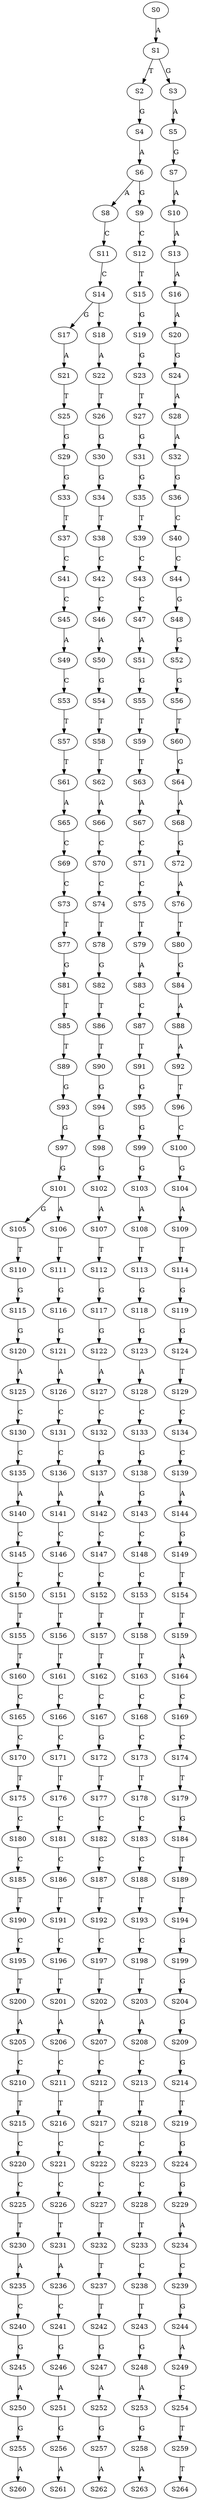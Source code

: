 strict digraph  {
	S0 -> S1 [ label = A ];
	S1 -> S2 [ label = T ];
	S1 -> S3 [ label = G ];
	S2 -> S4 [ label = G ];
	S3 -> S5 [ label = A ];
	S4 -> S6 [ label = A ];
	S5 -> S7 [ label = G ];
	S6 -> S8 [ label = A ];
	S6 -> S9 [ label = G ];
	S7 -> S10 [ label = A ];
	S8 -> S11 [ label = C ];
	S9 -> S12 [ label = C ];
	S10 -> S13 [ label = A ];
	S11 -> S14 [ label = C ];
	S12 -> S15 [ label = T ];
	S13 -> S16 [ label = A ];
	S14 -> S17 [ label = G ];
	S14 -> S18 [ label = C ];
	S15 -> S19 [ label = G ];
	S16 -> S20 [ label = A ];
	S17 -> S21 [ label = A ];
	S18 -> S22 [ label = A ];
	S19 -> S23 [ label = G ];
	S20 -> S24 [ label = G ];
	S21 -> S25 [ label = T ];
	S22 -> S26 [ label = T ];
	S23 -> S27 [ label = T ];
	S24 -> S28 [ label = A ];
	S25 -> S29 [ label = G ];
	S26 -> S30 [ label = G ];
	S27 -> S31 [ label = G ];
	S28 -> S32 [ label = A ];
	S29 -> S33 [ label = G ];
	S30 -> S34 [ label = G ];
	S31 -> S35 [ label = G ];
	S32 -> S36 [ label = G ];
	S33 -> S37 [ label = T ];
	S34 -> S38 [ label = T ];
	S35 -> S39 [ label = T ];
	S36 -> S40 [ label = C ];
	S37 -> S41 [ label = C ];
	S38 -> S42 [ label = C ];
	S39 -> S43 [ label = C ];
	S40 -> S44 [ label = C ];
	S41 -> S45 [ label = C ];
	S42 -> S46 [ label = C ];
	S43 -> S47 [ label = C ];
	S44 -> S48 [ label = G ];
	S45 -> S49 [ label = A ];
	S46 -> S50 [ label = A ];
	S47 -> S51 [ label = A ];
	S48 -> S52 [ label = G ];
	S49 -> S53 [ label = C ];
	S50 -> S54 [ label = G ];
	S51 -> S55 [ label = G ];
	S52 -> S56 [ label = G ];
	S53 -> S57 [ label = T ];
	S54 -> S58 [ label = T ];
	S55 -> S59 [ label = T ];
	S56 -> S60 [ label = T ];
	S57 -> S61 [ label = T ];
	S58 -> S62 [ label = T ];
	S59 -> S63 [ label = T ];
	S60 -> S64 [ label = G ];
	S61 -> S65 [ label = A ];
	S62 -> S66 [ label = A ];
	S63 -> S67 [ label = A ];
	S64 -> S68 [ label = A ];
	S65 -> S69 [ label = C ];
	S66 -> S70 [ label = C ];
	S67 -> S71 [ label = C ];
	S68 -> S72 [ label = G ];
	S69 -> S73 [ label = C ];
	S70 -> S74 [ label = C ];
	S71 -> S75 [ label = C ];
	S72 -> S76 [ label = A ];
	S73 -> S77 [ label = T ];
	S74 -> S78 [ label = T ];
	S75 -> S79 [ label = T ];
	S76 -> S80 [ label = T ];
	S77 -> S81 [ label = G ];
	S78 -> S82 [ label = G ];
	S79 -> S83 [ label = A ];
	S80 -> S84 [ label = G ];
	S81 -> S85 [ label = T ];
	S82 -> S86 [ label = T ];
	S83 -> S87 [ label = C ];
	S84 -> S88 [ label = A ];
	S85 -> S89 [ label = T ];
	S86 -> S90 [ label = T ];
	S87 -> S91 [ label = T ];
	S88 -> S92 [ label = A ];
	S89 -> S93 [ label = G ];
	S90 -> S94 [ label = G ];
	S91 -> S95 [ label = G ];
	S92 -> S96 [ label = T ];
	S93 -> S97 [ label = G ];
	S94 -> S98 [ label = G ];
	S95 -> S99 [ label = G ];
	S96 -> S100 [ label = C ];
	S97 -> S101 [ label = G ];
	S98 -> S102 [ label = G ];
	S99 -> S103 [ label = G ];
	S100 -> S104 [ label = G ];
	S101 -> S105 [ label = G ];
	S101 -> S106 [ label = A ];
	S102 -> S107 [ label = A ];
	S103 -> S108 [ label = A ];
	S104 -> S109 [ label = A ];
	S105 -> S110 [ label = T ];
	S106 -> S111 [ label = T ];
	S107 -> S112 [ label = T ];
	S108 -> S113 [ label = T ];
	S109 -> S114 [ label = T ];
	S110 -> S115 [ label = G ];
	S111 -> S116 [ label = G ];
	S112 -> S117 [ label = G ];
	S113 -> S118 [ label = G ];
	S114 -> S119 [ label = G ];
	S115 -> S120 [ label = G ];
	S116 -> S121 [ label = G ];
	S117 -> S122 [ label = G ];
	S118 -> S123 [ label = G ];
	S119 -> S124 [ label = G ];
	S120 -> S125 [ label = A ];
	S121 -> S126 [ label = A ];
	S122 -> S127 [ label = A ];
	S123 -> S128 [ label = A ];
	S124 -> S129 [ label = T ];
	S125 -> S130 [ label = C ];
	S126 -> S131 [ label = C ];
	S127 -> S132 [ label = C ];
	S128 -> S133 [ label = C ];
	S129 -> S134 [ label = C ];
	S130 -> S135 [ label = C ];
	S131 -> S136 [ label = C ];
	S132 -> S137 [ label = G ];
	S133 -> S138 [ label = G ];
	S134 -> S139 [ label = C ];
	S135 -> S140 [ label = A ];
	S136 -> S141 [ label = A ];
	S137 -> S142 [ label = A ];
	S138 -> S143 [ label = G ];
	S139 -> S144 [ label = A ];
	S140 -> S145 [ label = C ];
	S141 -> S146 [ label = C ];
	S142 -> S147 [ label = C ];
	S143 -> S148 [ label = C ];
	S144 -> S149 [ label = G ];
	S145 -> S150 [ label = C ];
	S146 -> S151 [ label = C ];
	S147 -> S152 [ label = C ];
	S148 -> S153 [ label = C ];
	S149 -> S154 [ label = T ];
	S150 -> S155 [ label = T ];
	S151 -> S156 [ label = T ];
	S152 -> S157 [ label = T ];
	S153 -> S158 [ label = T ];
	S154 -> S159 [ label = T ];
	S155 -> S160 [ label = T ];
	S156 -> S161 [ label = T ];
	S157 -> S162 [ label = T ];
	S158 -> S163 [ label = T ];
	S159 -> S164 [ label = A ];
	S160 -> S165 [ label = C ];
	S161 -> S166 [ label = C ];
	S162 -> S167 [ label = C ];
	S163 -> S168 [ label = C ];
	S164 -> S169 [ label = C ];
	S165 -> S170 [ label = C ];
	S166 -> S171 [ label = C ];
	S167 -> S172 [ label = G ];
	S168 -> S173 [ label = C ];
	S169 -> S174 [ label = C ];
	S170 -> S175 [ label = T ];
	S171 -> S176 [ label = T ];
	S172 -> S177 [ label = T ];
	S173 -> S178 [ label = T ];
	S174 -> S179 [ label = T ];
	S175 -> S180 [ label = C ];
	S176 -> S181 [ label = C ];
	S177 -> S182 [ label = C ];
	S178 -> S183 [ label = C ];
	S179 -> S184 [ label = G ];
	S180 -> S185 [ label = C ];
	S181 -> S186 [ label = C ];
	S182 -> S187 [ label = C ];
	S183 -> S188 [ label = C ];
	S184 -> S189 [ label = T ];
	S185 -> S190 [ label = T ];
	S186 -> S191 [ label = T ];
	S187 -> S192 [ label = T ];
	S188 -> S193 [ label = T ];
	S189 -> S194 [ label = T ];
	S190 -> S195 [ label = C ];
	S191 -> S196 [ label = C ];
	S192 -> S197 [ label = C ];
	S193 -> S198 [ label = C ];
	S194 -> S199 [ label = G ];
	S195 -> S200 [ label = T ];
	S196 -> S201 [ label = T ];
	S197 -> S202 [ label = T ];
	S198 -> S203 [ label = T ];
	S199 -> S204 [ label = G ];
	S200 -> S205 [ label = A ];
	S201 -> S206 [ label = A ];
	S202 -> S207 [ label = A ];
	S203 -> S208 [ label = A ];
	S204 -> S209 [ label = G ];
	S205 -> S210 [ label = C ];
	S206 -> S211 [ label = C ];
	S207 -> S212 [ label = C ];
	S208 -> S213 [ label = C ];
	S209 -> S214 [ label = G ];
	S210 -> S215 [ label = T ];
	S211 -> S216 [ label = T ];
	S212 -> S217 [ label = T ];
	S213 -> S218 [ label = T ];
	S214 -> S219 [ label = T ];
	S215 -> S220 [ label = C ];
	S216 -> S221 [ label = C ];
	S217 -> S222 [ label = C ];
	S218 -> S223 [ label = C ];
	S219 -> S224 [ label = G ];
	S220 -> S225 [ label = C ];
	S221 -> S226 [ label = C ];
	S222 -> S227 [ label = C ];
	S223 -> S228 [ label = C ];
	S224 -> S229 [ label = G ];
	S225 -> S230 [ label = T ];
	S226 -> S231 [ label = T ];
	S227 -> S232 [ label = T ];
	S228 -> S233 [ label = T ];
	S229 -> S234 [ label = A ];
	S230 -> S235 [ label = A ];
	S231 -> S236 [ label = A ];
	S232 -> S237 [ label = T ];
	S233 -> S238 [ label = C ];
	S234 -> S239 [ label = C ];
	S235 -> S240 [ label = C ];
	S236 -> S241 [ label = C ];
	S237 -> S242 [ label = T ];
	S238 -> S243 [ label = T ];
	S239 -> S244 [ label = G ];
	S240 -> S245 [ label = G ];
	S241 -> S246 [ label = G ];
	S242 -> S247 [ label = G ];
	S243 -> S248 [ label = G ];
	S244 -> S249 [ label = A ];
	S245 -> S250 [ label = A ];
	S246 -> S251 [ label = A ];
	S247 -> S252 [ label = A ];
	S248 -> S253 [ label = A ];
	S249 -> S254 [ label = C ];
	S250 -> S255 [ label = G ];
	S251 -> S256 [ label = G ];
	S252 -> S257 [ label = G ];
	S253 -> S258 [ label = G ];
	S254 -> S259 [ label = T ];
	S255 -> S260 [ label = A ];
	S256 -> S261 [ label = A ];
	S257 -> S262 [ label = A ];
	S258 -> S263 [ label = A ];
	S259 -> S264 [ label = T ];
}
